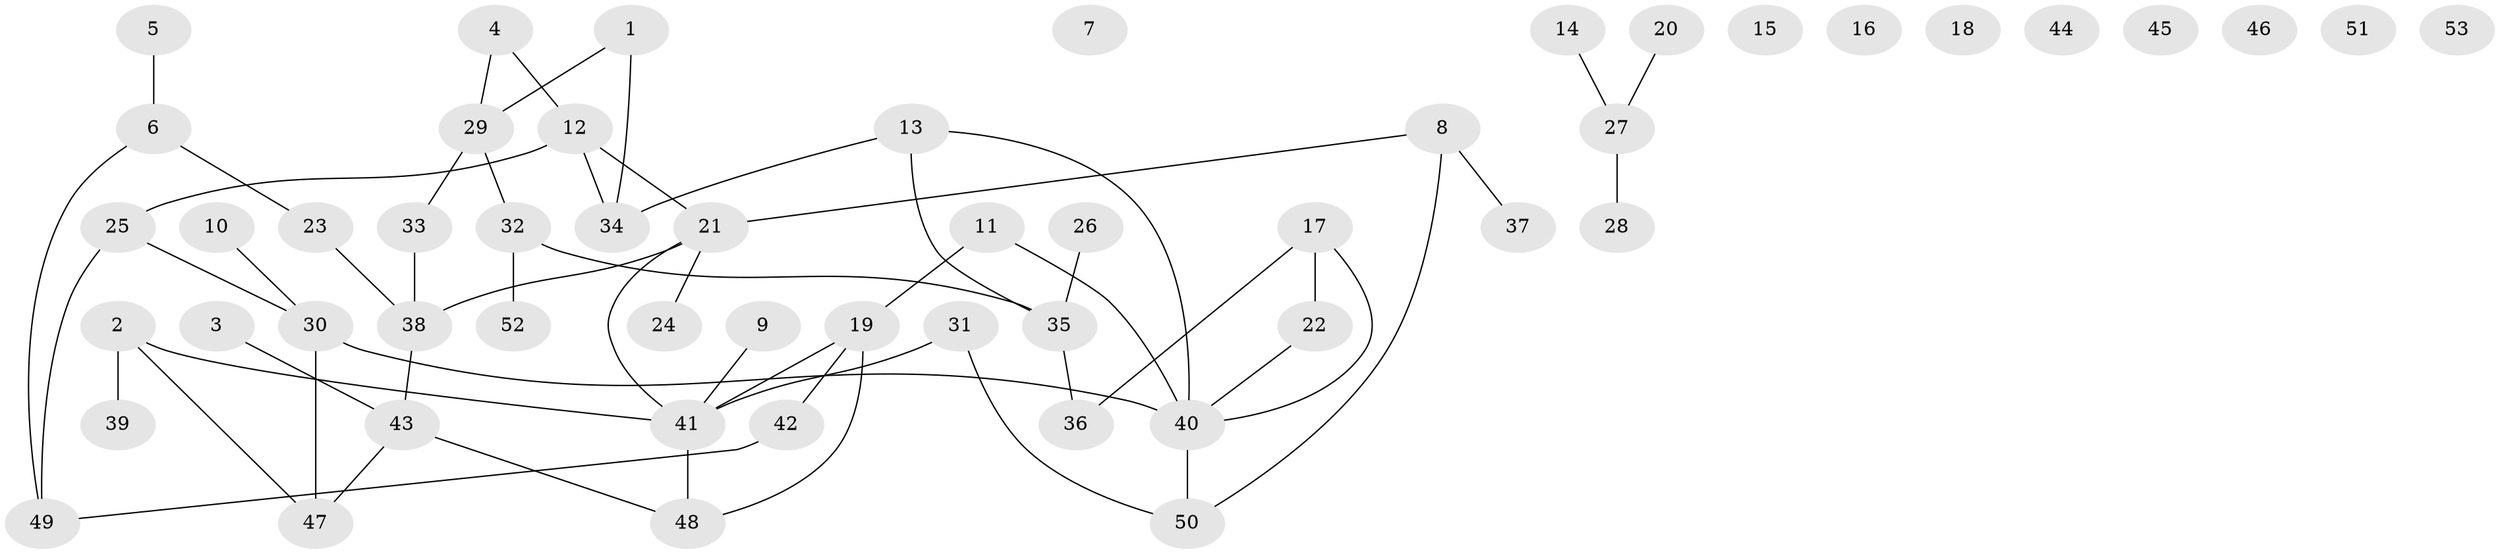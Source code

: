 // coarse degree distribution, {4: 0.19444444444444445, 2: 0.19444444444444445, 3: 0.16666666666666666, 1: 0.1111111111111111, 0: 0.25, 5: 0.05555555555555555, 6: 0.027777777777777776}
// Generated by graph-tools (version 1.1) at 2025/23/03/03/25 07:23:29]
// undirected, 53 vertices, 57 edges
graph export_dot {
graph [start="1"]
  node [color=gray90,style=filled];
  1;
  2;
  3;
  4;
  5;
  6;
  7;
  8;
  9;
  10;
  11;
  12;
  13;
  14;
  15;
  16;
  17;
  18;
  19;
  20;
  21;
  22;
  23;
  24;
  25;
  26;
  27;
  28;
  29;
  30;
  31;
  32;
  33;
  34;
  35;
  36;
  37;
  38;
  39;
  40;
  41;
  42;
  43;
  44;
  45;
  46;
  47;
  48;
  49;
  50;
  51;
  52;
  53;
  1 -- 29;
  1 -- 34;
  2 -- 39;
  2 -- 41;
  2 -- 47;
  3 -- 43;
  4 -- 12;
  4 -- 29;
  5 -- 6;
  6 -- 23;
  6 -- 49;
  8 -- 21;
  8 -- 37;
  8 -- 50;
  9 -- 41;
  10 -- 30;
  11 -- 19;
  11 -- 40;
  12 -- 21;
  12 -- 25;
  12 -- 34;
  13 -- 34;
  13 -- 35;
  13 -- 40;
  14 -- 27;
  17 -- 22;
  17 -- 36;
  17 -- 40;
  19 -- 41;
  19 -- 42;
  19 -- 48;
  20 -- 27;
  21 -- 24;
  21 -- 38;
  21 -- 41;
  22 -- 40;
  23 -- 38;
  25 -- 30;
  25 -- 49;
  26 -- 35;
  27 -- 28;
  29 -- 32;
  29 -- 33;
  30 -- 40;
  30 -- 47;
  31 -- 41;
  31 -- 50;
  32 -- 35;
  32 -- 52;
  33 -- 38;
  35 -- 36;
  38 -- 43;
  40 -- 50;
  41 -- 48;
  42 -- 49;
  43 -- 47;
  43 -- 48;
}
